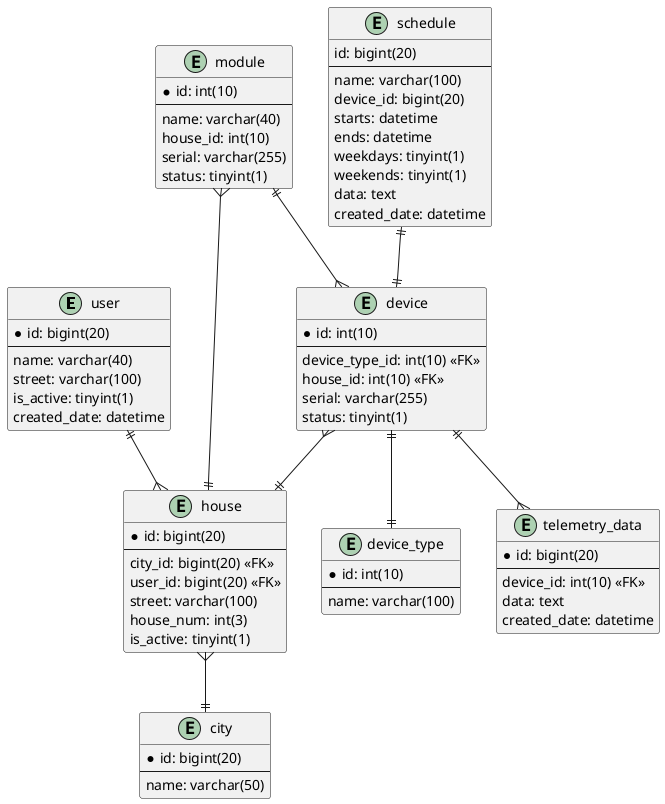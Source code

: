 @startuml

entity user {
  *id: bigint(20)
  --
  name: varchar(40)
  street: varchar(100)
  is_active: tinyint(1)
  created_date: datetime
}

entity city {
  *id: bigint(20)
  --
  name: varchar(50)
}

entity house {
  *id: bigint(20)
  --
  city_id: bigint(20) <<FK>>
  user_id: bigint(20) <<FK>>
  street: varchar(100)
  house_num: int(3)
  is_active: tinyint(1)
}

entity device {
  *id: int(10)
  --
  device_type_id: int(10) <<FK>>
  house_id: int(10) <<FK>>
  serial: varchar(255)
  status: tinyint(1)
}

entity device_type {
  *id: int(10)
  --
  name: varchar(100)
}

entity module {
  *id: int(10)
  --
  name: varchar(40)
  house_id: int(10)
  serial: varchar(255)
  status: tinyint(1)
}

entity telemetry_data {
  *id: bigint(20)
  --
  device_id: int(10) <<FK>>
  data: text
  created_date: datetime
}

entity schedule {
  id: bigint(20)
  --
  name: varchar(100)
  device_id: bigint(20)
  starts: datetime
  ends: datetime
  weekdays: tinyint(1)
  weekends: tinyint(1)
  data: text
  created_date: datetime
}


house }--|| city
user ||--{ house
device ||--|| device_type
device }--|| house
device ||--{ telemetry_data

module }--|| house
module ||--{ device
schedule ||--|| device
@enduml